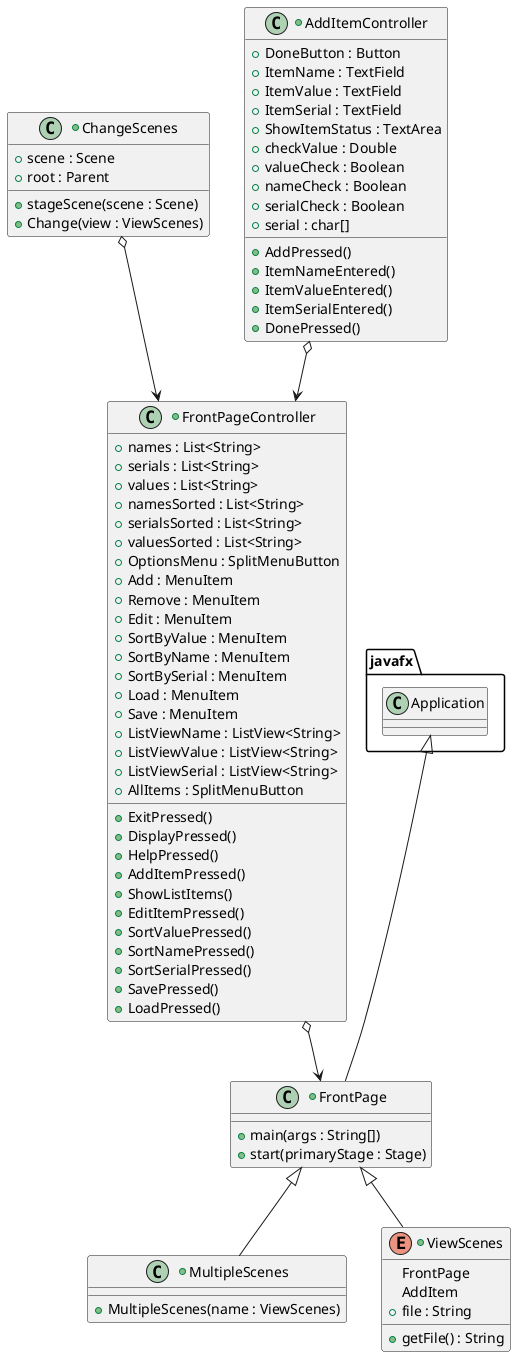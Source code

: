 @startuml
'https://plantuml.com/class-diagram

+class FrontPage {
    +main(args : String[])
    +start(primaryStage : Stage)

}

+class FrontPageController {

    +names : List<String>
    +serials : List<String>
    +values : List<String>
    +namesSorted : List<String>
    +serialsSorted : List<String>
    +valuesSorted : List<String>
    +OptionsMenu : SplitMenuButton
    +Add : MenuItem
    +Remove : MenuItem
    +Edit : MenuItem
    +SortByValue : MenuItem
    +SortByName : MenuItem
    +SortBySerial : MenuItem
    +Load : MenuItem
    +Save : MenuItem
    +ListViewName : ListView<String>
    +ListViewValue : ListView<String>
    +ListViewSerial : ListView<String>
    +AllItems : SplitMenuButton
    +ExitPressed()
    +DisplayPressed()
    +HelpPressed()
    +AddItemPressed()
    +ShowListItems()
    +EditItemPressed()
    +SortValuePressed()
    +SortNamePressed()
    +SortSerialPressed()
    +SavePressed()
    +LoadPressed()
}

+class MultipleScenes {
     +MultipleScenes(name : ViewScenes)
}

+enum ViewScenes{
    FrontPage
    AddItem
    +file : String
    +getFile() : String
}

+class ChangeScenes {
    +scene : Scene
    +root : Parent
    +stageScene(scene : Scene)
    +Change(view : ViewScenes)
}

+class AddItemController {

    +DoneButton : Button
    +ItemName : TextField
    +ItemValue : TextField
    +ItemSerial : TextField
    +ShowItemStatus : TextArea
    +checkValue : Double
    +valueCheck : Boolean
    +nameCheck : Boolean
    +serialCheck : Boolean
    +serial : char[]
    +AddPressed()
    +ItemNameEntered()
    +ItemValueEntered()
    +ItemSerialEntered()
    +DonePressed()
}
javafx.Application <|-- FrontPage
FrontPageController o--> FrontPage
AddItemController o--> FrontPageController
FrontPage <|-- MultipleScenes
ChangeScenes o--> FrontPageController
FrontPage <|-- ViewScenes



@enduml